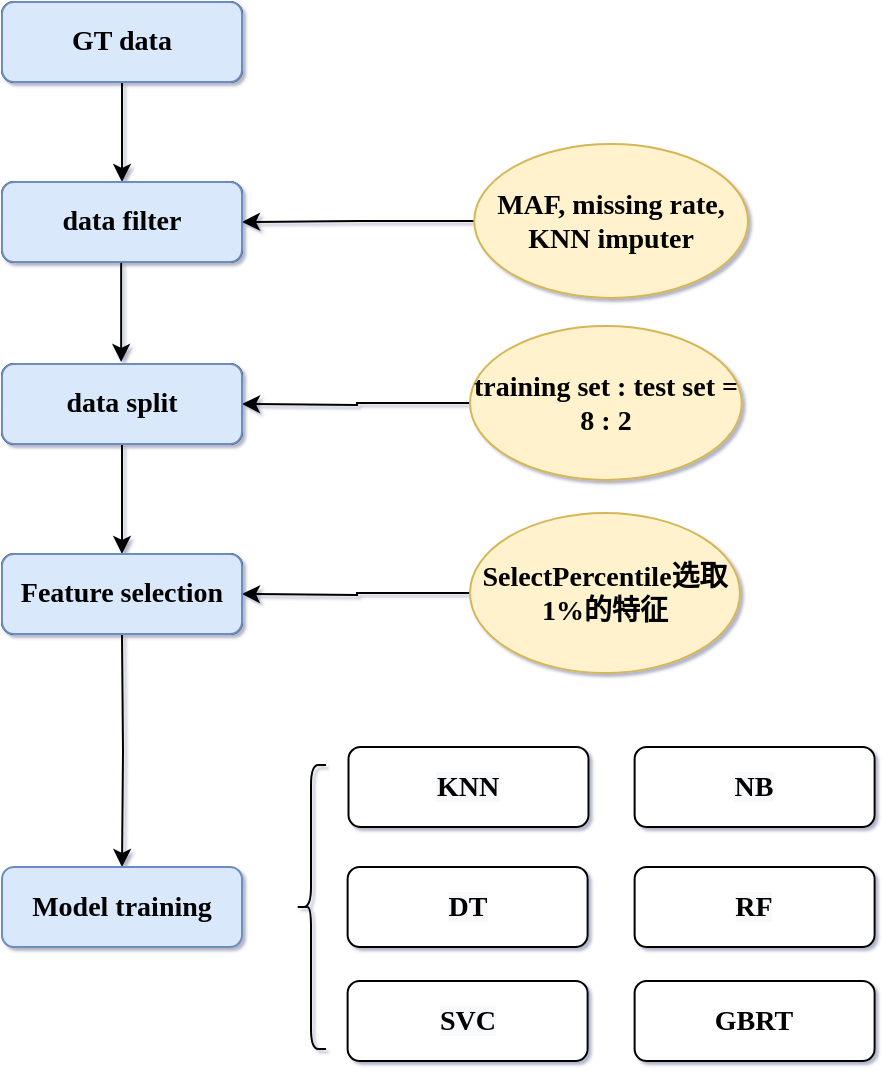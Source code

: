 <mxfile version="20.4.0" type="github">
  <diagram id="C5RBs43oDa-KdzZeNtuy" name="Page-1">
    <mxGraphModel dx="1185" dy="667" grid="0" gridSize="10" guides="1" tooltips="1" connect="1" arrows="1" fold="1" page="1" pageScale="1" pageWidth="827" pageHeight="1169" math="0" shadow="1">
      <root>
        <mxCell id="WIyWlLk6GJQsqaUBKTNV-0" />
        <mxCell id="WIyWlLk6GJQsqaUBKTNV-1" parent="WIyWlLk6GJQsqaUBKTNV-0" />
        <mxCell id="6ISwpYmpRPyFx55nGUDn-3" value="" style="edgeStyle=orthogonalEdgeStyle;rounded=0;orthogonalLoop=1;jettySize=auto;html=1;fontSize=14;fontStyle=1;fontFamily=Times New Roman;" edge="1" parent="WIyWlLk6GJQsqaUBKTNV-1" source="WIyWlLk6GJQsqaUBKTNV-3">
          <mxGeometry relative="1" as="geometry">
            <mxPoint x="218" y="125" as="targetPoint" />
          </mxGeometry>
        </mxCell>
        <mxCell id="WIyWlLk6GJQsqaUBKTNV-3" value="GT data" style="rounded=1;whiteSpace=wrap;html=1;fontSize=14;glass=0;strokeWidth=1;shadow=0;fontStyle=1;fontFamily=Times New Roman;" parent="WIyWlLk6GJQsqaUBKTNV-1" vertex="1">
          <mxGeometry x="158" y="35" width="120" height="40" as="geometry" />
        </mxCell>
        <mxCell id="6ISwpYmpRPyFx55nGUDn-2" value="" style="edgeStyle=orthogonalEdgeStyle;rounded=0;orthogonalLoop=1;jettySize=auto;html=1;fontSize=14;exitX=0.5;exitY=1;exitDx=0;exitDy=0;entryX=0.5;entryY=0;entryDx=0;entryDy=0;fontStyle=1;fontFamily=Times New Roman;" edge="1" parent="WIyWlLk6GJQsqaUBKTNV-1" source="6ISwpYmpRPyFx55nGUDn-10" target="6ISwpYmpRPyFx55nGUDn-5">
          <mxGeometry relative="1" as="geometry">
            <mxPoint x="248" y="302" as="sourcePoint" />
            <mxPoint x="218" y="346" as="targetPoint" />
          </mxGeometry>
        </mxCell>
        <mxCell id="6ISwpYmpRPyFx55nGUDn-0" value="" style="edgeStyle=orthogonalEdgeStyle;rounded=0;orthogonalLoop=1;jettySize=auto;html=1;fontSize=14;exitX=0;exitY=0.5;exitDx=0;exitDy=0;exitPerimeter=0;fontStyle=1;fontFamily=Times New Roman;" edge="1" parent="WIyWlLk6GJQsqaUBKTNV-1" source="6ISwpYmpRPyFx55nGUDn-14">
          <mxGeometry relative="1" as="geometry">
            <mxPoint x="356" y="331" as="sourcePoint" />
            <mxPoint x="278" y="331" as="targetPoint" />
          </mxGeometry>
        </mxCell>
        <mxCell id="6ISwpYmpRPyFx55nGUDn-1" value="" style="edgeStyle=orthogonalEdgeStyle;rounded=0;orthogonalLoop=1;jettySize=auto;html=1;fontSize=14;entryX=0.5;entryY=0;entryDx=0;entryDy=0;fontStyle=1;fontFamily=Times New Roman;" edge="1" parent="WIyWlLk6GJQsqaUBKTNV-1" target="6ISwpYmpRPyFx55nGUDn-18">
          <mxGeometry relative="1" as="geometry">
            <mxPoint x="218" y="351" as="sourcePoint" />
            <mxPoint x="218" y="411" as="targetPoint" />
          </mxGeometry>
        </mxCell>
        <mxCell id="6ISwpYmpRPyFx55nGUDn-5" value="&lt;span style=&quot;color: rgb(0, 0, 0); font-size: 14px; font-style: normal; font-variant-ligatures: normal; font-variant-caps: normal; letter-spacing: normal; orphans: 2; text-align: center; text-indent: 0px; text-transform: none; widows: 2; word-spacing: 0px; -webkit-text-stroke-width: 0px; background-color: rgb(248, 249, 250); text-decoration-thickness: initial; text-decoration-style: initial; text-decoration-color: initial; float: none; display: inline !important;&quot;&gt;Feature Selection&lt;/span&gt;" style="rounded=1;whiteSpace=wrap;html=1;fontSize=14;fontStyle=1;fontFamily=Times New Roman;" vertex="1" parent="WIyWlLk6GJQsqaUBKTNV-1">
          <mxGeometry x="158" y="311" width="120" height="40" as="geometry" />
        </mxCell>
        <mxCell id="6ISwpYmpRPyFx55nGUDn-6" value="data filter" style="rounded=1;whiteSpace=wrap;html=1;fontSize=14;glass=0;strokeWidth=1;shadow=0;fontStyle=1;fontFamily=Times New Roman;" vertex="1" parent="WIyWlLk6GJQsqaUBKTNV-1">
          <mxGeometry x="158" y="125" width="120" height="40" as="geometry" />
        </mxCell>
        <mxCell id="6ISwpYmpRPyFx55nGUDn-9" value="" style="edgeStyle=orthogonalEdgeStyle;rounded=0;orthogonalLoop=1;jettySize=auto;html=1;fontSize=14;fontStyle=1;fontFamily=Times New Roman;" edge="1" parent="WIyWlLk6GJQsqaUBKTNV-1" source="6ISwpYmpRPyFx55nGUDn-7" target="6ISwpYmpRPyFx55nGUDn-6">
          <mxGeometry relative="1" as="geometry" />
        </mxCell>
        <mxCell id="6ISwpYmpRPyFx55nGUDn-7" value="MAF, missing rate, KNN imputer" style="ellipse;whiteSpace=wrap;html=1;rounded=1;glass=0;strokeWidth=1;shadow=0;fontStyle=1;fontFamily=Times New Roman;fillColor=#fff2cc;strokeColor=#d6b656;fontSize=14;" vertex="1" parent="WIyWlLk6GJQsqaUBKTNV-1">
          <mxGeometry x="394.12" y="106" width="136.88" height="77" as="geometry" />
        </mxCell>
        <mxCell id="6ISwpYmpRPyFx55nGUDn-10" value="data split" style="rounded=1;whiteSpace=wrap;html=1;fontSize=14;glass=0;strokeWidth=1;shadow=0;fontStyle=1;fontFamily=Times New Roman;" vertex="1" parent="WIyWlLk6GJQsqaUBKTNV-1">
          <mxGeometry x="158" y="216" width="120" height="40" as="geometry" />
        </mxCell>
        <mxCell id="6ISwpYmpRPyFx55nGUDn-11" value="" style="edgeStyle=orthogonalEdgeStyle;rounded=0;orthogonalLoop=1;jettySize=auto;html=1;fontSize=14;fontStyle=1;fontFamily=Times New Roman;" edge="1" parent="WIyWlLk6GJQsqaUBKTNV-1">
          <mxGeometry relative="1" as="geometry">
            <mxPoint x="217.58" y="165" as="sourcePoint" />
            <mxPoint x="217.58" y="215" as="targetPoint" />
          </mxGeometry>
        </mxCell>
        <mxCell id="6ISwpYmpRPyFx55nGUDn-12" value="" style="edgeStyle=orthogonalEdgeStyle;rounded=0;orthogonalLoop=1;jettySize=auto;html=1;fontSize=14;fontStyle=1;fontFamily=Times New Roman;" edge="1" source="6ISwpYmpRPyFx55nGUDn-13" parent="WIyWlLk6GJQsqaUBKTNV-1">
          <mxGeometry relative="1" as="geometry">
            <mxPoint x="278" y="236.0" as="targetPoint" />
          </mxGeometry>
        </mxCell>
        <mxCell id="6ISwpYmpRPyFx55nGUDn-13" value="&lt;p style=&quot;font-size: 14px;&quot;&gt;&lt;span style=&quot;font-size: 14px;&quot;&gt;&lt;font style=&quot;font-size: 14px;&quot;&gt;training set : test set = 8 : 2&lt;/font&gt;&lt;/span&gt;&lt;/p&gt;" style="ellipse;whiteSpace=wrap;html=1;rounded=1;glass=0;strokeWidth=1;shadow=0;fontStyle=1;fontFamily=Times New Roman;fillColor=#fff2cc;strokeColor=#d6b656;fontSize=14;" vertex="1" parent="WIyWlLk6GJQsqaUBKTNV-1">
          <mxGeometry x="392" y="197" width="135.88" height="77" as="geometry" />
        </mxCell>
        <mxCell id="6ISwpYmpRPyFx55nGUDn-14" value="&lt;font style=&quot;font-size: 14px;&quot;&gt;&lt;span style=&quot;font-size: 14px;&quot;&gt;SelectPercentile&lt;/span&gt;&lt;span style=&quot;font-size: 14px;&quot;&gt;选取&lt;/span&gt;&lt;span style=&quot;font-size: 14px;&quot;&gt;1%&lt;/span&gt;&lt;span style=&quot;font-size: 14px;&quot;&gt;的特征&lt;/span&gt;&lt;/font&gt;" style="ellipse;whiteSpace=wrap;html=1;fontSize=14;fontStyle=1;fontFamily=Times New Roman;fillColor=#fff2cc;strokeColor=#d6b656;" vertex="1" parent="WIyWlLk6GJQsqaUBKTNV-1">
          <mxGeometry x="392" y="290.5" width="135" height="80" as="geometry" />
        </mxCell>
        <mxCell id="6ISwpYmpRPyFx55nGUDn-18" value="&lt;span style=&quot;font-size: 14px;&quot;&gt;Model training&lt;/span&gt;" style="rounded=1;whiteSpace=wrap;html=1;fontSize=14;fontStyle=1;fontFamily=Times New Roman;fillColor=#dae8fc;strokeColor=#6c8ebf;" vertex="1" parent="WIyWlLk6GJQsqaUBKTNV-1">
          <mxGeometry x="158" y="467.5" width="120" height="40" as="geometry" />
        </mxCell>
        <mxCell id="6ISwpYmpRPyFx55nGUDn-20" value="&lt;span style=&quot;font-size: 14px;&quot;&gt;GBRT&lt;/span&gt;" style="rounded=1;whiteSpace=wrap;html=1;fontSize=14;fontStyle=1;fontFamily=Times New Roman;" vertex="1" parent="WIyWlLk6GJQsqaUBKTNV-1">
          <mxGeometry x="474.31" y="524.5" width="120" height="40" as="geometry" />
        </mxCell>
        <mxCell id="6ISwpYmpRPyFx55nGUDn-21" value="&lt;span style=&quot;color: rgb(0, 0, 0); font-size: 14px; font-style: normal; font-variant-ligatures: normal; font-variant-caps: normal; letter-spacing: normal; orphans: 2; text-align: center; text-indent: 0px; text-transform: none; widows: 2; word-spacing: 0px; -webkit-text-stroke-width: 0px; background-color: rgb(248, 249, 250); text-decoration-thickness: initial; text-decoration-style: initial; text-decoration-color: initial; float: none; display: inline !important;&quot;&gt;RF&lt;/span&gt;" style="rounded=1;whiteSpace=wrap;html=1;fontSize=14;fontStyle=1;fontFamily=Times New Roman;" vertex="1" parent="WIyWlLk6GJQsqaUBKTNV-1">
          <mxGeometry x="474.31" y="467.5" width="120" height="40" as="geometry" />
        </mxCell>
        <mxCell id="6ISwpYmpRPyFx55nGUDn-22" value="&lt;span style=&quot;color: rgb(0, 0, 0); font-size: 14px; font-style: normal; font-variant-ligatures: normal; font-variant-caps: normal; letter-spacing: normal; orphans: 2; text-align: center; text-indent: 0px; text-transform: none; widows: 2; word-spacing: 0px; -webkit-text-stroke-width: 0px; background-color: rgb(248, 249, 250); text-decoration-thickness: initial; text-decoration-style: initial; text-decoration-color: initial; float: none; display: inline !important;&quot;&gt;KNN&lt;/span&gt;" style="rounded=1;whiteSpace=wrap;html=1;fontSize=14;fontStyle=1;fontFamily=Times New Roman;" vertex="1" parent="WIyWlLk6GJQsqaUBKTNV-1">
          <mxGeometry x="331.25" y="407.5" width="120" height="40" as="geometry" />
        </mxCell>
        <mxCell id="6ISwpYmpRPyFx55nGUDn-23" value="&lt;span style=&quot;color: rgb(0, 0, 0); font-size: 14px; font-style: normal; font-variant-ligatures: normal; font-variant-caps: normal; letter-spacing: normal; orphans: 2; text-align: center; text-indent: 0px; text-transform: none; widows: 2; word-spacing: 0px; -webkit-text-stroke-width: 0px; background-color: rgb(248, 249, 250); text-decoration-thickness: initial; text-decoration-style: initial; text-decoration-color: initial; float: none; display: inline !important;&quot;&gt;NB&lt;/span&gt;" style="rounded=1;whiteSpace=wrap;html=1;fontSize=14;fontStyle=1;fontFamily=Times New Roman;" vertex="1" parent="WIyWlLk6GJQsqaUBKTNV-1">
          <mxGeometry x="474.31" y="407.5" width="120" height="40" as="geometry" />
        </mxCell>
        <mxCell id="6ISwpYmpRPyFx55nGUDn-24" value="&lt;span style=&quot;color: rgb(0, 0, 0); font-size: 14px; font-style: normal; font-variant-ligatures: normal; font-variant-caps: normal; letter-spacing: normal; orphans: 2; text-align: center; text-indent: 0px; text-transform: none; widows: 2; word-spacing: 0px; -webkit-text-stroke-width: 0px; background-color: rgb(248, 249, 250); text-decoration-thickness: initial; text-decoration-style: initial; text-decoration-color: initial; float: none; display: inline !important;&quot;&gt;DT&lt;/span&gt;" style="rounded=1;whiteSpace=wrap;html=1;fontSize=14;fontStyle=1;fontFamily=Times New Roman;" vertex="1" parent="WIyWlLk6GJQsqaUBKTNV-1">
          <mxGeometry x="330.81" y="467.5" width="120" height="40" as="geometry" />
        </mxCell>
        <mxCell id="6ISwpYmpRPyFx55nGUDn-25" value="&lt;span style=&quot;color: rgb(0, 0, 0); font-size: 14px; font-style: normal; font-variant-ligatures: normal; font-variant-caps: normal; letter-spacing: normal; orphans: 2; text-align: center; text-indent: 0px; text-transform: none; widows: 2; word-spacing: 0px; -webkit-text-stroke-width: 0px; background-color: rgb(248, 249, 250); text-decoration-thickness: initial; text-decoration-style: initial; text-decoration-color: initial; float: none; display: inline !important;&quot;&gt;SVC&lt;/span&gt;" style="rounded=1;whiteSpace=wrap;html=1;fontSize=14;fontStyle=1;fontFamily=Times New Roman;" vertex="1" parent="WIyWlLk6GJQsqaUBKTNV-1">
          <mxGeometry x="330.81" y="524.5" width="120" height="40" as="geometry" />
        </mxCell>
        <mxCell id="6ISwpYmpRPyFx55nGUDn-26" value="" style="shape=curlyBracket;whiteSpace=wrap;html=1;rounded=1;fontSize=14;fontStyle=1;fontFamily=Times New Roman;" vertex="1" parent="WIyWlLk6GJQsqaUBKTNV-1">
          <mxGeometry x="305" y="416.5" width="15" height="142" as="geometry" />
        </mxCell>
        <mxCell id="6ISwpYmpRPyFx55nGUDn-27" value="GT data" style="rounded=1;whiteSpace=wrap;html=1;fontSize=14;glass=0;strokeWidth=1;shadow=0;fontStyle=1;fontFamily=Times New Roman;fillColor=#dae8fc;strokeColor=#6c8ebf;" vertex="1" parent="WIyWlLk6GJQsqaUBKTNV-1">
          <mxGeometry x="158" y="35" width="120" height="40" as="geometry" />
        </mxCell>
        <mxCell id="6ISwpYmpRPyFx55nGUDn-28" value="data filter" style="rounded=1;whiteSpace=wrap;html=1;fontSize=14;glass=0;strokeWidth=1;shadow=0;fontStyle=1;fontFamily=Times New Roman;fillColor=#dae8fc;strokeColor=#6c8ebf;" vertex="1" parent="WIyWlLk6GJQsqaUBKTNV-1">
          <mxGeometry x="158" y="125" width="120" height="40" as="geometry" />
        </mxCell>
        <mxCell id="6ISwpYmpRPyFx55nGUDn-29" value="data split" style="rounded=1;whiteSpace=wrap;html=1;fontSize=14;glass=0;strokeWidth=1;shadow=0;fontStyle=1;fontFamily=Times New Roman;fillColor=#dae8fc;strokeColor=#6c8ebf;" vertex="1" parent="WIyWlLk6GJQsqaUBKTNV-1">
          <mxGeometry x="158" y="216" width="120" height="40" as="geometry" />
        </mxCell>
        <mxCell id="6ISwpYmpRPyFx55nGUDn-30" value="&lt;span style=&quot;font-size: 14px;&quot;&gt;Feature selection&lt;/span&gt;" style="rounded=1;whiteSpace=wrap;html=1;fontSize=14;fontStyle=1;fontFamily=Times New Roman;fillColor=#dae8fc;strokeColor=#6c8ebf;" vertex="1" parent="WIyWlLk6GJQsqaUBKTNV-1">
          <mxGeometry x="158" y="311" width="120" height="40" as="geometry" />
        </mxCell>
      </root>
    </mxGraphModel>
  </diagram>
</mxfile>
